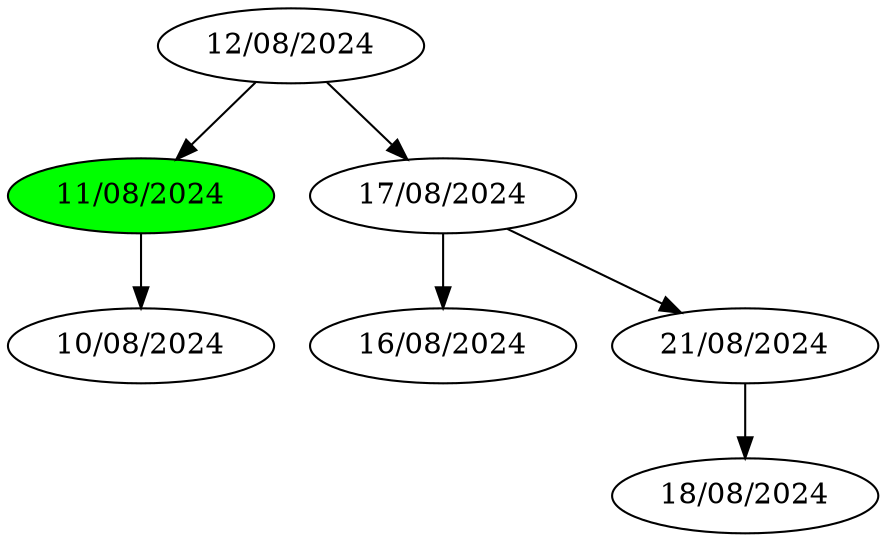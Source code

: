 digraph G {
Nodo0x2c6f88ca770[label = "12/08/2024"]
Nodo0x2c6f88ca770 -> Nodo0x2c6f88cc110
Nodo0x2c6f88ca770 -> Nodo0x2c6f88cc930
Nodo0x2c6f88cc110[label = "11/08/2024", style=filled, fillcolor=green]
Nodo0x2c6f88cc110 -> Nodo0x2c6f88cc570
Nodo0x2c6f88cc570[label = "10/08/2024"]
Nodo0x2c6f88cc930[label = "17/08/2024"]
Nodo0x2c6f88cc930 -> Nodo0x2c6f88ccbb0
Nodo0x2c6f88cc930 -> Nodo0x2c6f88ccb10
Nodo0x2c6f88ccbb0[label = "16/08/2024"]
Nodo0x2c6f88ccb10[label = "21/08/2024"]
Nodo0x2c6f88ccb10 -> Nodo0x2c6f88cc390
Nodo0x2c6f88cc390[label = "18/08/2024"]
}
